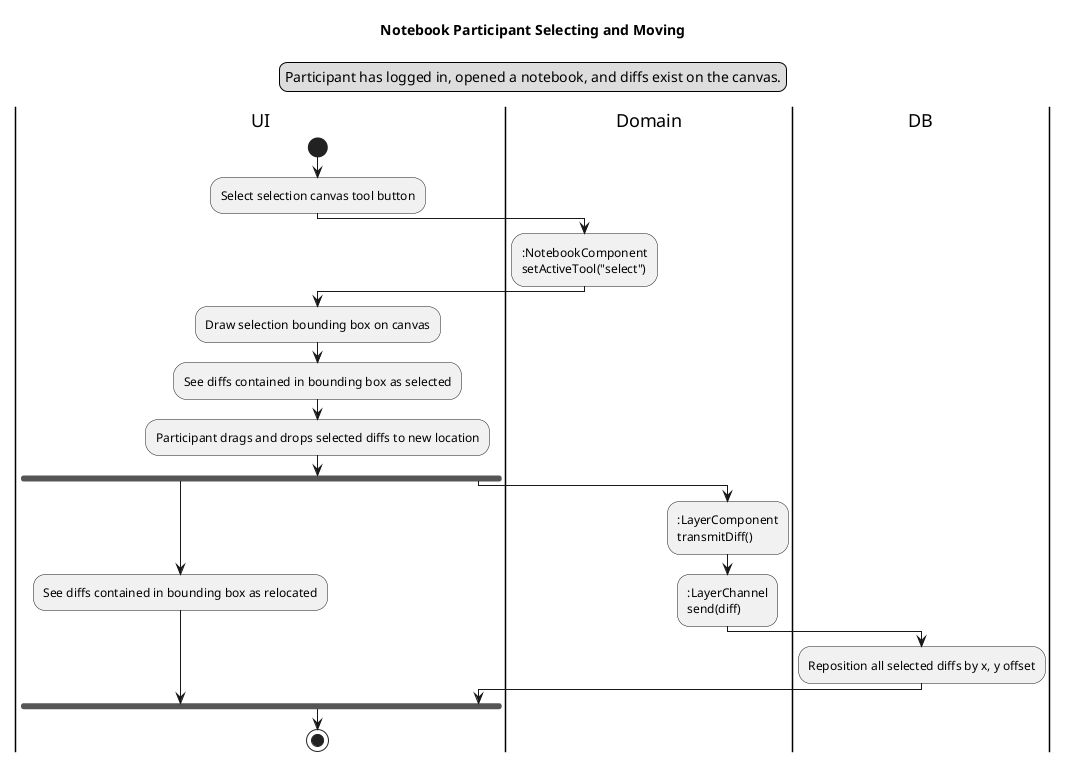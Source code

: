@startuml Notebook Participant Selecting and Moving
Title Notebook Participant Selecting and Moving
legend top
Participant has logged in, opened a notebook, and diffs exist on the canvas.
endlegend

|UI|
start
:Select selection canvas tool button;
|Domain|
::NotebookComponent
setActiveTool("select");
|UI|
:Draw selection bounding box on canvas;
:See diffs contained in bounding box as selected;
:Participant drags and drops selected diffs to new location;
fork
    |UI|
    :See diffs contained in bounding box as relocated;
fork again
    |Domain|
    ::LayerComponent
    transmitDiff();
    ::LayerChannel
    send(diff);
    |DB|
    :Reposition all selected diffs by x, y offset;
    |UI|
end fork
stop
@enduml